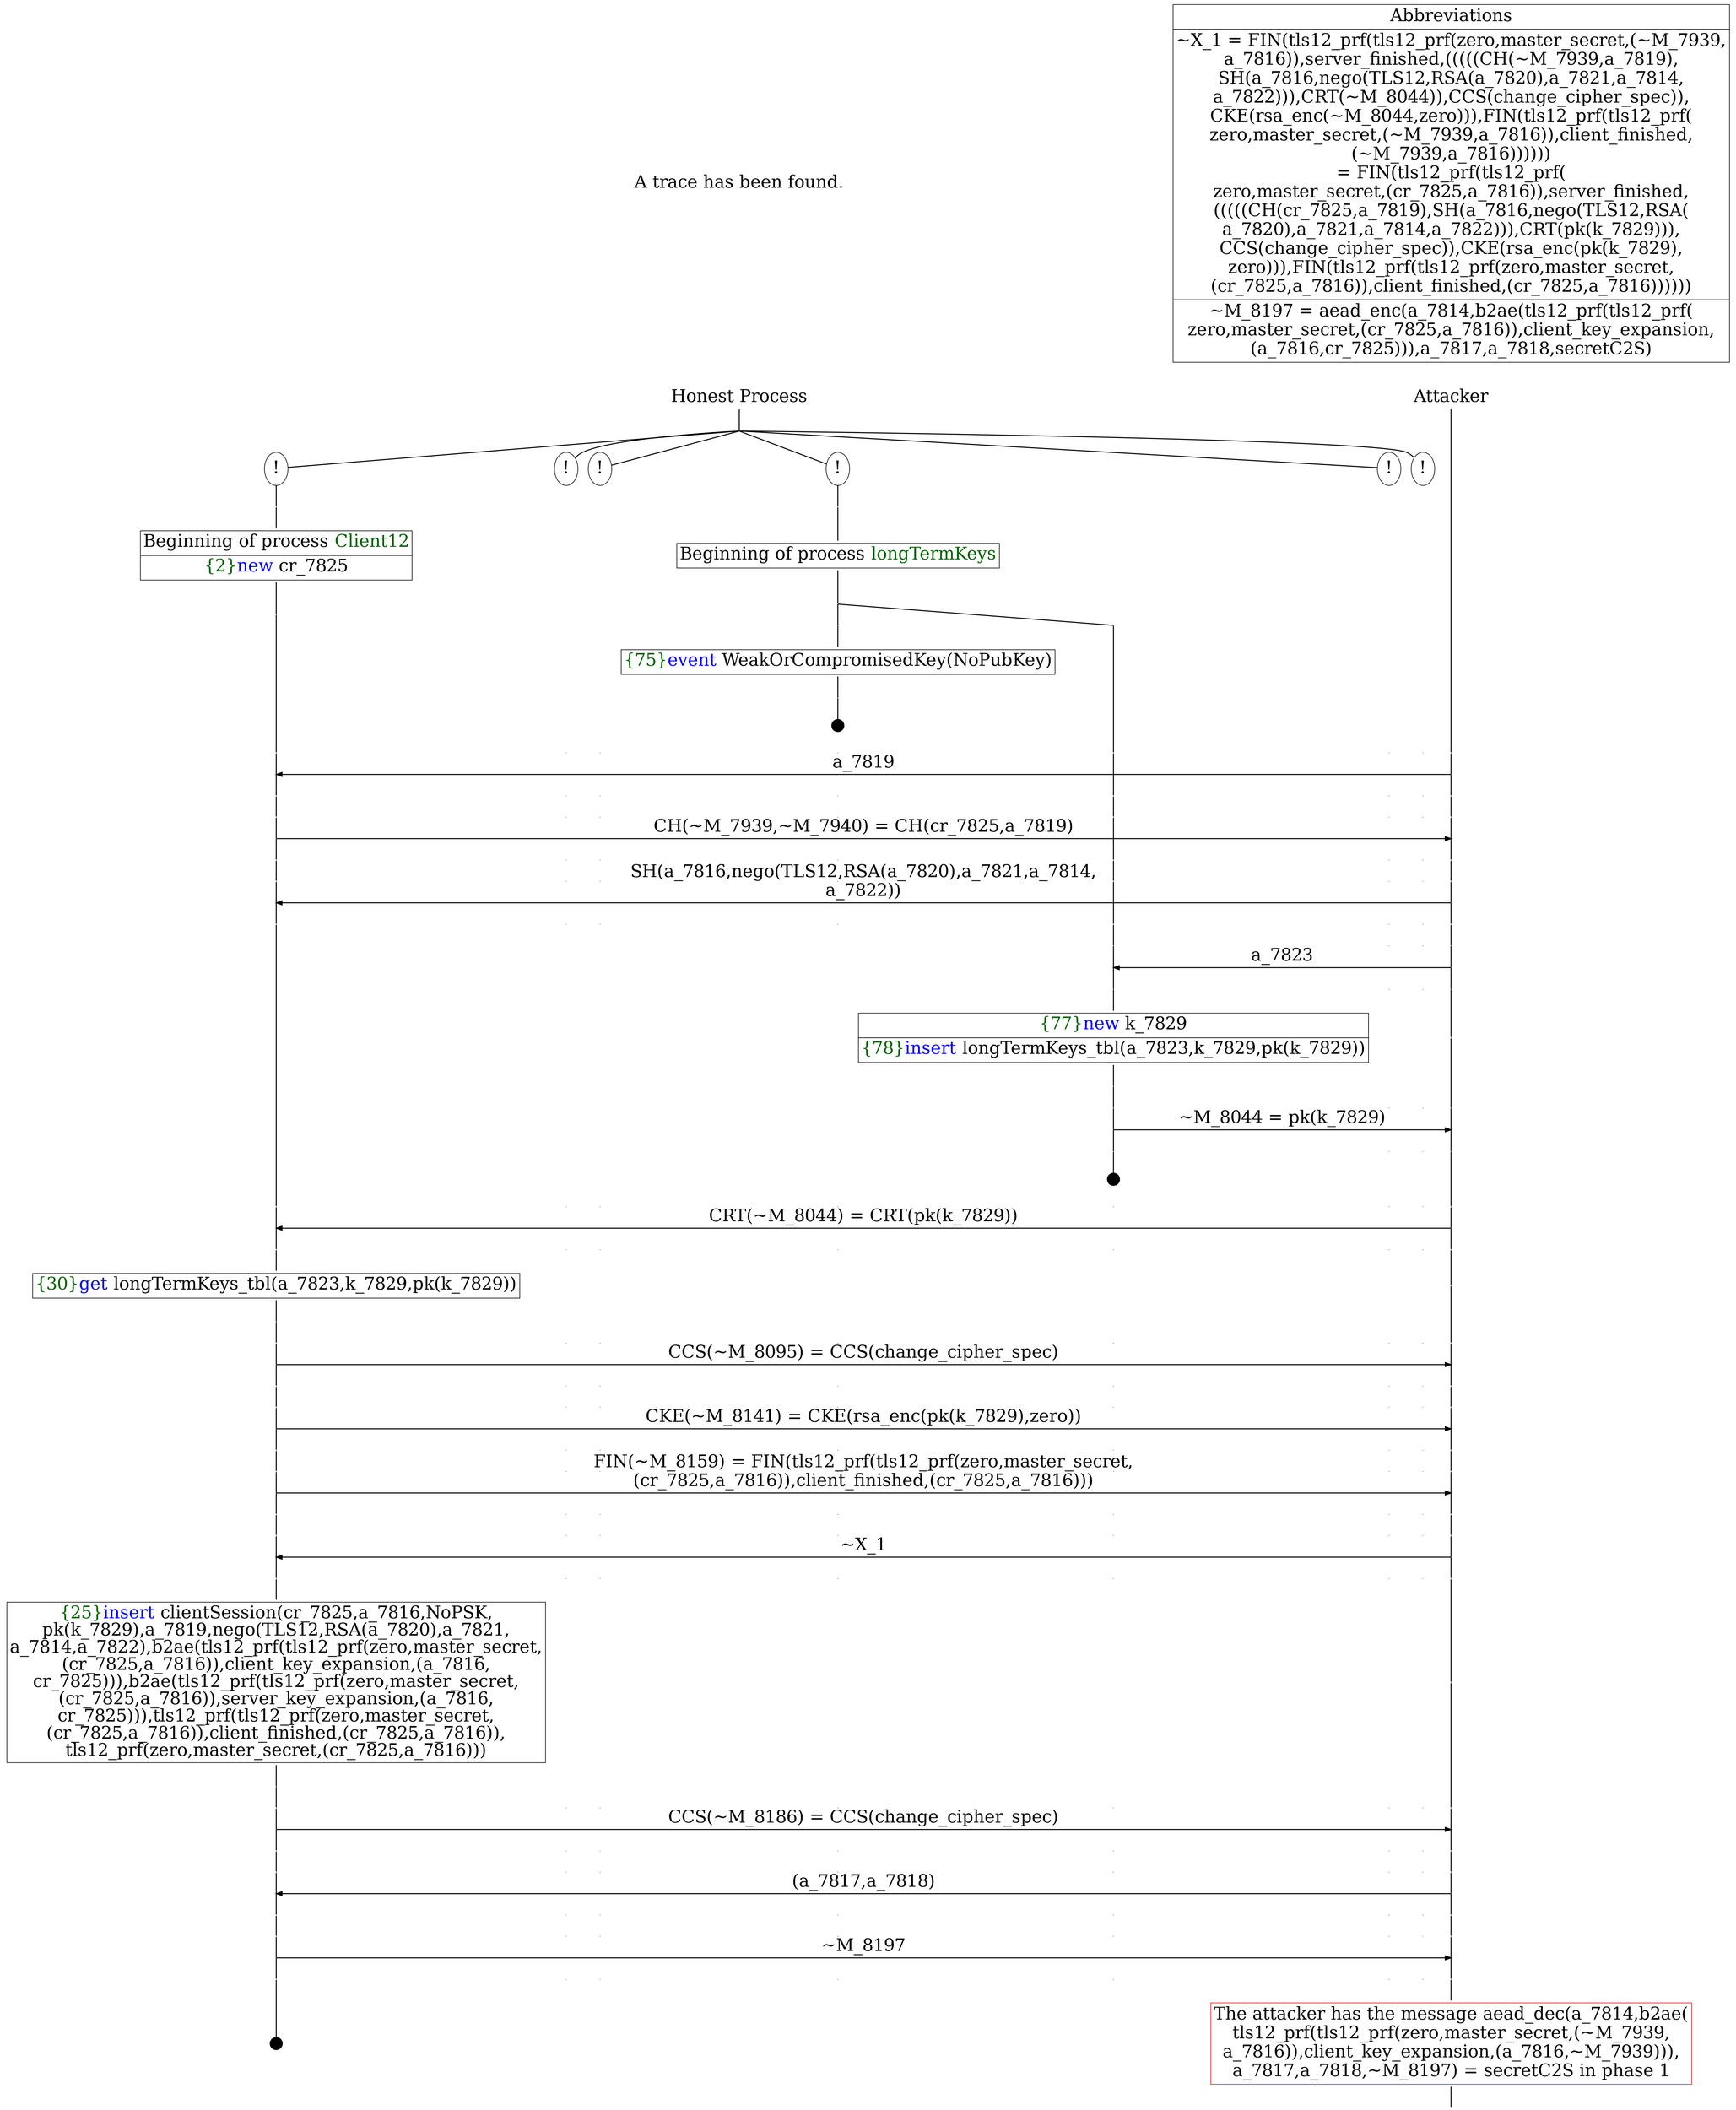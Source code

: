 digraph {
graph [ordering = out]
edge [arrowhead = none, penwidth = 1.6, fontsize = 30]
node [shape = point, width = 0, height = 0, fontsize = 30]
Trace [label = <A trace has been found.<br/>
>, shape = plaintext]
P0__0 [label = "Honest Process", shape = plaintext]
P__0 [label = "Attacker", shape = plaintext]
Trace -> P0__0 [label = "", style = invisible, weight = 100]{rank = same; P0__0 P__0}
P0__0 -> P0__1 [label = <>, weight = 100]
/*RPar */
P0__1 -> P0_5__1 [label = <>]
P0__1 -> P0_4__1 [label = <>]
P0__1 -> P0_3__1 [label = <>]
P0__1 -> P0_2__1 [label = <>]
P0__1 -> P0_1__1 [label = <>]
P0__1 -> P0_0__1 [label = <>]
P0__1 [label = "", fixedsize = false, width = 0, height = 0, shape = none]
{rank = same; P0_0__1 P0_1__1 P0_2__1 P0_3__1 P0_4__1 P0_5__1}
P0_0__1 [label = "!", shape = ellipse]
P0_1__1 [label = "!", shape = ellipse]
P0_2__1 [label = "!", shape = ellipse]
P0_2_0__1 [label = "", fixedsize = false, width = 0, height = 0, shape = none]
P0_2__1 -> P0_2_0__1 [label = <>, weight = 100]
P0_2_0__1 -> P0_2_0__2 [label = <>, weight = 100]
P0_2_0__2 [shape = plaintext, label = <<TABLE BORDER="0" CELLBORDER="1" CELLSPACING="0" CELLPADDING="4"> <TR><TD>Beginning of process <FONT COLOR="darkgreen">longTermKeys</FONT></TD></TR></TABLE>>]
P0_2_0__2 -> P0_2_0__3 [label = <>, weight = 100]
/*RPar */
P0_2_0__3 -> P0_2_0_1__3 [label = <>]
P0_2_0__3 -> P0_2_0_0__3 [label = <>]
P0_2_0__3 [label = "", fixedsize = false, width = 0, height = 0, shape = none]
{rank = same; P0_2_0_0__3 P0_2_0_1__3}
P0_2_0_1__3 -> P0_2_0_1__4 [label = <>, weight = 100]
P0_2_0_1__4 [shape = plaintext, label = <<TABLE BORDER="0" CELLBORDER="1" CELLSPACING="0" CELLPADDING="4"> <TR><TD><FONT COLOR="darkgreen">{75}</FONT><FONT COLOR="blue">event</FONT> WeakOrCompromisedKey(NoPubKey)</TD></TR></TABLE>>]
P0_2_0_1__4 -> P0_2_0_1__5 [label = <>, weight = 100]
P0_2_0_1__6 [label = "", width = 0.3, height = 0.3]
P0_2_0_1__5 -> P0_2_0_1__6 [label = <>, weight = 100]
P0_3__1 [label = "!", shape = ellipse]
P0_4__1 [label = "!", shape = ellipse]
P0_5__1 [label = "!", shape = ellipse]
P0_5_0__1 [label = "", fixedsize = false, width = 0, height = 0, shape = none]
P0_5__1 -> P0_5_0__1 [label = <>, weight = 100]
P0_5_0__1 -> P0_5_0__2 [label = <>, weight = 100]
P0_5_0__2 [shape = plaintext, label = <<TABLE BORDER="0" CELLBORDER="1" CELLSPACING="0" CELLPADDING="4"> <TR><TD>Beginning of process <FONT COLOR="darkgreen">Client12</FONT></TD></TR><TR><TD><FONT COLOR="darkgreen">{2}</FONT><FONT COLOR="blue">new </FONT>cr_7825</TD></TR></TABLE>>]
P0_5_0__2 -> P0_5_0__3 [label = <>, weight = 100]
P0_5_0__3 -> P0_5_0__4 [label = <>, weight = 100]
P0_4__2 [label = "", style = invisible]
P0_4__1 -> P0_4__2 [label = <>, weight = 100, style = invisible]
P0_3__2 [label = "", style = invisible]
P0_3__1 -> P0_3__2 [label = <>, weight = 100, style = invisible]
P0_2_0_1__7 [label = "", style = invisible]
P0_2_0_1__6 -> P0_2_0_1__7 [label = <>, weight = 100, style = invisible]
P0_2_0_0__3 -> P0_2_0_0__4 [label = <>, weight = 100]
P0_1__2 [label = "", style = invisible]
P0_1__1 -> P0_1__2 [label = <>, weight = 100, style = invisible]
P0_0__2 [label = "", style = invisible]
P0_0__1 -> P0_0__2 [label = <>, weight = 100, style = invisible]
P__0 -> P__1 [label = <>, weight = 100]
{rank = same; P__1 P0_0__2 P0_1__2 P0_2_0_0__4 P0_2_0_1__7 P0_3__2 P0_4__2 P0_5_0__4}
P0_5_0__4 -> P0_5_0__5 [label = <>, weight = 100]
P__1 -> P__2 [label = <>, weight = 100]
{rank = same; P__2 P0_5_0__5}
P0_5_0__5 -> P__2 [label = <a_7819>, dir = back, arrowhead = normal]
P0_5_0__5 -> P0_5_0__6 [label = <>, weight = 100]
P0_4__3 [label = "", style = invisible]
P0_4__2 -> P0_4__3 [label = <>, weight = 100, style = invisible]
P0_3__3 [label = "", style = invisible]
P0_3__2 -> P0_3__3 [label = <>, weight = 100, style = invisible]
P0_2_0_1__8 [label = "", style = invisible]
P0_2_0_1__7 -> P0_2_0_1__8 [label = <>, weight = 100, style = invisible]
P0_2_0_0__4 -> P0_2_0_0__5 [label = <>, weight = 100]
P0_1__3 [label = "", style = invisible]
P0_1__2 -> P0_1__3 [label = <>, weight = 100, style = invisible]
P0_0__3 [label = "", style = invisible]
P0_0__2 -> P0_0__3 [label = <>, weight = 100, style = invisible]
P__2 -> P__3 [label = <>, weight = 100]
{rank = same; P__3 P0_0__3 P0_1__3 P0_2_0_0__5 P0_2_0_1__8 P0_3__3 P0_4__3 P0_5_0__6}
P0_5_0__6 -> P0_5_0__7 [label = <>, weight = 100]
P0_4__4 [label = "", style = invisible]
P0_4__3 -> P0_4__4 [label = <>, weight = 100, style = invisible]
P0_3__4 [label = "", style = invisible]
P0_3__3 -> P0_3__4 [label = <>, weight = 100, style = invisible]
P0_2_0_1__9 [label = "", style = invisible]
P0_2_0_1__8 -> P0_2_0_1__9 [label = <>, weight = 100, style = invisible]
P0_2_0_0__5 -> P0_2_0_0__6 [label = <>, weight = 100]
P0_1__4 [label = "", style = invisible]
P0_1__3 -> P0_1__4 [label = <>, weight = 100, style = invisible]
P0_0__4 [label = "", style = invisible]
P0_0__3 -> P0_0__4 [label = <>, weight = 100, style = invisible]
P__3 -> P__4 [label = <>, weight = 100]
{rank = same; P__4 P0_0__4 P0_1__4 P0_2_0_0__6 P0_2_0_1__9 P0_3__4 P0_4__4 P0_5_0__7}
P0_5_0__7 -> P0_5_0__8 [label = <>, weight = 100]
P__4 -> P__5 [label = <>, weight = 100]
{rank = same; P__5 P0_5_0__8}
P0_5_0__8 -> P__5 [label = <CH(~M_7939,~M_7940) = CH(cr_7825,a_7819)>, arrowhead = normal]
P0_5_0__8 -> P0_5_0__9 [label = <>, weight = 100]
P0_4__5 [label = "", style = invisible]
P0_4__4 -> P0_4__5 [label = <>, weight = 100, style = invisible]
P0_3__5 [label = "", style = invisible]
P0_3__4 -> P0_3__5 [label = <>, weight = 100, style = invisible]
P0_2_0_1__10 [label = "", style = invisible]
P0_2_0_1__9 -> P0_2_0_1__10 [label = <>, weight = 100, style = invisible]
P0_2_0_0__6 -> P0_2_0_0__7 [label = <>, weight = 100]
P0_1__5 [label = "", style = invisible]
P0_1__4 -> P0_1__5 [label = <>, weight = 100, style = invisible]
P0_0__5 [label = "", style = invisible]
P0_0__4 -> P0_0__5 [label = <>, weight = 100, style = invisible]
P__5 -> P__6 [label = <>, weight = 100]
{rank = same; P__6 P0_0__5 P0_1__5 P0_2_0_0__7 P0_2_0_1__10 P0_3__5 P0_4__5 P0_5_0__9}
P0_5_0__9 -> P0_5_0__10 [label = <>, weight = 100]
P0_4__6 [label = "", style = invisible]
P0_4__5 -> P0_4__6 [label = <>, weight = 100, style = invisible]
P0_3__6 [label = "", style = invisible]
P0_3__5 -> P0_3__6 [label = <>, weight = 100, style = invisible]
P0_2_0_1__11 [label = "", style = invisible]
P0_2_0_1__10 -> P0_2_0_1__11 [label = <>, weight = 100, style = invisible]
P0_2_0_0__7 -> P0_2_0_0__8 [label = <>, weight = 100]
P0_1__6 [label = "", style = invisible]
P0_1__5 -> P0_1__6 [label = <>, weight = 100, style = invisible]
P0_0__6 [label = "", style = invisible]
P0_0__5 -> P0_0__6 [label = <>, weight = 100, style = invisible]
P__6 -> P__7 [label = <>, weight = 100]
{rank = same; P__7 P0_0__6 P0_1__6 P0_2_0_0__8 P0_2_0_1__11 P0_3__6 P0_4__6 P0_5_0__10}
P0_5_0__10 -> P0_5_0__11 [label = <>, weight = 100]
P__7 -> P__8 [label = <>, weight = 100]
{rank = same; P__8 P0_5_0__11}
P0_5_0__11 -> P__8 [label = <SH(a_7816,nego(TLS12,RSA(a_7820),a_7821,a_7814,<br/>
a_7822))>, dir = back, arrowhead = normal]
P0_5_0__11 -> P0_5_0__12 [label = <>, weight = 100]
P0_4__7 [label = "", style = invisible]
P0_4__6 -> P0_4__7 [label = <>, weight = 100, style = invisible]
P0_3__7 [label = "", style = invisible]
P0_3__6 -> P0_3__7 [label = <>, weight = 100, style = invisible]
P0_2_0_1__12 [label = "", style = invisible]
P0_2_0_1__11 -> P0_2_0_1__12 [label = <>, weight = 100, style = invisible]
P0_2_0_0__8 -> P0_2_0_0__9 [label = <>, weight = 100]
P0_1__7 [label = "", style = invisible]
P0_1__6 -> P0_1__7 [label = <>, weight = 100, style = invisible]
P0_0__7 [label = "", style = invisible]
P0_0__6 -> P0_0__7 [label = <>, weight = 100, style = invisible]
P__8 -> P__9 [label = <>, weight = 100]
{rank = same; P__9 P0_0__7 P0_1__7 P0_2_0_0__9 P0_2_0_1__12 P0_3__7 P0_4__7 P0_5_0__12}
P0_2_0_0__9 -> P0_2_0_0__10 [label = <>, weight = 100]
P0_1__8 [label = "", style = invisible]
P0_1__7 -> P0_1__8 [label = <>, weight = 100, style = invisible]
P0_0__8 [label = "", style = invisible]
P0_0__7 -> P0_0__8 [label = <>, weight = 100, style = invisible]
P__9 -> P__10 [label = <>, weight = 100]
{rank = same; P__10 P0_0__8 P0_1__8 P0_2_0_0__10}
P0_2_0_0__10 -> P0_2_0_0__11 [label = <>, weight = 100]
P__10 -> P__11 [label = <>, weight = 100]
{rank = same; P__11 P0_2_0_0__11}
P0_2_0_0__11 -> P__11 [label = <a_7823>, dir = back, arrowhead = normal]
P0_2_0_0__11 -> P0_2_0_0__12 [label = <>, weight = 100]
P0_1__9 [label = "", style = invisible]
P0_1__8 -> P0_1__9 [label = <>, weight = 100, style = invisible]
P0_0__9 [label = "", style = invisible]
P0_0__8 -> P0_0__9 [label = <>, weight = 100, style = invisible]
P__11 -> P__12 [label = <>, weight = 100]
{rank = same; P__12 P0_0__9 P0_1__9 P0_2_0_0__12}
P0_2_0_0__12 -> P0_2_0_0__13 [label = <>, weight = 100]
P0_2_0_0__13 [shape = plaintext, label = <<TABLE BORDER="0" CELLBORDER="1" CELLSPACING="0" CELLPADDING="4"> <TR><TD><FONT COLOR="darkgreen">{77}</FONT><FONT COLOR="blue">new </FONT>k_7829</TD></TR><TR><TD><FONT COLOR="darkgreen">{78}</FONT><FONT COLOR="blue">insert </FONT>longTermKeys_tbl(a_7823,k_7829,pk(k_7829))<br/>
</TD></TR></TABLE>>]
P0_2_0_0__13 -> P0_2_0_0__14 [label = <>, weight = 100]
P__12 -> P__13 [label = <>, weight = 100]
{rank = same; P__13 P0_2_0_0__13}
P0_2_0_0__14 -> P0_2_0_0__15 [label = <>, weight = 100]
P0_1__10 [label = "", style = invisible]
P0_1__9 -> P0_1__10 [label = <>, weight = 100, style = invisible]
P0_0__10 [label = "", style = invisible]
P0_0__9 -> P0_0__10 [label = <>, weight = 100, style = invisible]
P__13 -> P__14 [label = <>, weight = 100]
{rank = same; P__14 P0_0__10 P0_1__10 P0_2_0_0__15}
P0_2_0_0__15 -> P0_2_0_0__16 [label = <>, weight = 100]
P__14 -> P__15 [label = <>, weight = 100]
{rank = same; P__15 P0_2_0_0__16}
P0_2_0_0__16 -> P__15 [label = <~M_8044 = pk(k_7829)>, arrowhead = normal]
P0_2_0_0__16 -> P0_2_0_0__17 [label = <>, weight = 100]
P0_1__11 [label = "", style = invisible]
P0_1__10 -> P0_1__11 [label = <>, weight = 100, style = invisible]
P0_0__11 [label = "", style = invisible]
P0_0__10 -> P0_0__11 [label = <>, weight = 100, style = invisible]
P__15 -> P__16 [label = <>, weight = 100]
{rank = same; P__16 P0_0__11 P0_1__11 P0_2_0_0__17}
P0_2_0_0__18 [label = "", width = 0.3, height = 0.3]
P0_2_0_0__17 -> P0_2_0_0__18 [label = <>, weight = 100]
P0_5_0__12 -> P0_5_0__13 [label = <>, weight = 100]
P0_4__8 [label = "", style = invisible]
P0_4__7 -> P0_4__8 [label = <>, weight = 100, style = invisible]
P0_3__8 [label = "", style = invisible]
P0_3__7 -> P0_3__8 [label = <>, weight = 100, style = invisible]
P0_2_0_1__13 [label = "", style = invisible]
P0_2_0_1__12 -> P0_2_0_1__13 [label = <>, weight = 100, style = invisible]
P0_2_0_0__19 [label = "", style = invisible]
P0_2_0_0__18 -> P0_2_0_0__19 [label = <>, weight = 100, style = invisible]
P0_1__12 [label = "", style = invisible]
P0_1__11 -> P0_1__12 [label = <>, weight = 100, style = invisible]
P0_0__12 [label = "", style = invisible]
P0_0__11 -> P0_0__12 [label = <>, weight = 100, style = invisible]
P__16 -> P__17 [label = <>, weight = 100]
{rank = same; P__17 P0_0__12 P0_1__12 P0_2_0_0__19 P0_2_0_1__13 P0_3__8 P0_4__8 P0_5_0__13}
P0_5_0__13 -> P0_5_0__14 [label = <>, weight = 100]
P__17 -> P__18 [label = <>, weight = 100]
{rank = same; P__18 P0_5_0__14}
P0_5_0__14 -> P__18 [label = <CRT(~M_8044) = CRT(pk(k_7829))>, dir = back, arrowhead = normal]
P0_5_0__14 -> P0_5_0__15 [label = <>, weight = 100]
P0_4__9 [label = "", style = invisible]
P0_4__8 -> P0_4__9 [label = <>, weight = 100, style = invisible]
P0_3__9 [label = "", style = invisible]
P0_3__8 -> P0_3__9 [label = <>, weight = 100, style = invisible]
P0_2_0_1__14 [label = "", style = invisible]
P0_2_0_1__13 -> P0_2_0_1__14 [label = <>, weight = 100, style = invisible]
P0_2_0_0__20 [label = "", style = invisible]
P0_2_0_0__19 -> P0_2_0_0__20 [label = <>, weight = 100, style = invisible]
P0_1__13 [label = "", style = invisible]
P0_1__12 -> P0_1__13 [label = <>, weight = 100, style = invisible]
P0_0__13 [label = "", style = invisible]
P0_0__12 -> P0_0__13 [label = <>, weight = 100, style = invisible]
P__18 -> P__19 [label = <>, weight = 100]
{rank = same; P__19 P0_0__13 P0_1__13 P0_2_0_0__20 P0_2_0_1__14 P0_3__9 P0_4__9 P0_5_0__15}
P0_5_0__15 -> P0_5_0__16 [label = <>, weight = 100]
P0_5_0__16 [shape = plaintext, label = <<TABLE BORDER="0" CELLBORDER="1" CELLSPACING="0" CELLPADDING="4"> <TR><TD><FONT COLOR="darkgreen">{30}</FONT><FONT COLOR="blue">get </FONT>longTermKeys_tbl(a_7823,k_7829,pk(k_7829))<br/>
</TD></TR></TABLE>>]
P0_5_0__16 -> P0_5_0__17 [label = <>, weight = 100]
P__19 -> P__20 [label = <>, weight = 100]
{rank = same; P__20 P0_5_0__16}
P0_5_0__17 -> P0_5_0__18 [label = <>, weight = 100]
P0_4__10 [label = "", style = invisible]
P0_4__9 -> P0_4__10 [label = <>, weight = 100, style = invisible]
P0_3__10 [label = "", style = invisible]
P0_3__9 -> P0_3__10 [label = <>, weight = 100, style = invisible]
P0_2_0_1__15 [label = "", style = invisible]
P0_2_0_1__14 -> P0_2_0_1__15 [label = <>, weight = 100, style = invisible]
P0_2_0_0__21 [label = "", style = invisible]
P0_2_0_0__20 -> P0_2_0_0__21 [label = <>, weight = 100, style = invisible]
P0_1__14 [label = "", style = invisible]
P0_1__13 -> P0_1__14 [label = <>, weight = 100, style = invisible]
P0_0__14 [label = "", style = invisible]
P0_0__13 -> P0_0__14 [label = <>, weight = 100, style = invisible]
P__20 -> P__21 [label = <>, weight = 100]
{rank = same; P__21 P0_0__14 P0_1__14 P0_2_0_0__21 P0_2_0_1__15 P0_3__10 P0_4__10 P0_5_0__18}
P0_5_0__18 -> P0_5_0__19 [label = <>, weight = 100]
P__21 -> P__22 [label = <>, weight = 100]
{rank = same; P__22 P0_5_0__19}
P0_5_0__19 -> P__22 [label = <CCS(~M_8095) = CCS(change_cipher_spec)>, arrowhead = normal]
P0_5_0__19 -> P0_5_0__20 [label = <>, weight = 100]
P0_4__11 [label = "", style = invisible]
P0_4__10 -> P0_4__11 [label = <>, weight = 100, style = invisible]
P0_3__11 [label = "", style = invisible]
P0_3__10 -> P0_3__11 [label = <>, weight = 100, style = invisible]
P0_2_0_1__16 [label = "", style = invisible]
P0_2_0_1__15 -> P0_2_0_1__16 [label = <>, weight = 100, style = invisible]
P0_2_0_0__22 [label = "", style = invisible]
P0_2_0_0__21 -> P0_2_0_0__22 [label = <>, weight = 100, style = invisible]
P0_1__15 [label = "", style = invisible]
P0_1__14 -> P0_1__15 [label = <>, weight = 100, style = invisible]
P0_0__15 [label = "", style = invisible]
P0_0__14 -> P0_0__15 [label = <>, weight = 100, style = invisible]
P__22 -> P__23 [label = <>, weight = 100]
{rank = same; P__23 P0_0__15 P0_1__15 P0_2_0_0__22 P0_2_0_1__16 P0_3__11 P0_4__11 P0_5_0__20}
P0_5_0__20 -> P0_5_0__21 [label = <>, weight = 100]
P0_4__12 [label = "", style = invisible]
P0_4__11 -> P0_4__12 [label = <>, weight = 100, style = invisible]
P0_3__12 [label = "", style = invisible]
P0_3__11 -> P0_3__12 [label = <>, weight = 100, style = invisible]
P0_2_0_1__17 [label = "", style = invisible]
P0_2_0_1__16 -> P0_2_0_1__17 [label = <>, weight = 100, style = invisible]
P0_2_0_0__23 [label = "", style = invisible]
P0_2_0_0__22 -> P0_2_0_0__23 [label = <>, weight = 100, style = invisible]
P0_1__16 [label = "", style = invisible]
P0_1__15 -> P0_1__16 [label = <>, weight = 100, style = invisible]
P0_0__16 [label = "", style = invisible]
P0_0__15 -> P0_0__16 [label = <>, weight = 100, style = invisible]
P__23 -> P__24 [label = <>, weight = 100]
{rank = same; P__24 P0_0__16 P0_1__16 P0_2_0_0__23 P0_2_0_1__17 P0_3__12 P0_4__12 P0_5_0__21}
P0_5_0__21 -> P0_5_0__22 [label = <>, weight = 100]
P__24 -> P__25 [label = <>, weight = 100]
{rank = same; P__25 P0_5_0__22}
P0_5_0__22 -> P__25 [label = <CKE(~M_8141) = CKE(rsa_enc(pk(k_7829),zero))>, arrowhead = normal]
P0_5_0__22 -> P0_5_0__23 [label = <>, weight = 100]
P0_4__13 [label = "", style = invisible]
P0_4__12 -> P0_4__13 [label = <>, weight = 100, style = invisible]
P0_3__13 [label = "", style = invisible]
P0_3__12 -> P0_3__13 [label = <>, weight = 100, style = invisible]
P0_2_0_1__18 [label = "", style = invisible]
P0_2_0_1__17 -> P0_2_0_1__18 [label = <>, weight = 100, style = invisible]
P0_2_0_0__24 [label = "", style = invisible]
P0_2_0_0__23 -> P0_2_0_0__24 [label = <>, weight = 100, style = invisible]
P0_1__17 [label = "", style = invisible]
P0_1__16 -> P0_1__17 [label = <>, weight = 100, style = invisible]
P0_0__17 [label = "", style = invisible]
P0_0__16 -> P0_0__17 [label = <>, weight = 100, style = invisible]
P__25 -> P__26 [label = <>, weight = 100]
{rank = same; P__26 P0_0__17 P0_1__17 P0_2_0_0__24 P0_2_0_1__18 P0_3__13 P0_4__13 P0_5_0__23}
P0_5_0__23 -> P0_5_0__24 [label = <>, weight = 100]
P0_4__14 [label = "", style = invisible]
P0_4__13 -> P0_4__14 [label = <>, weight = 100, style = invisible]
P0_3__14 [label = "", style = invisible]
P0_3__13 -> P0_3__14 [label = <>, weight = 100, style = invisible]
P0_2_0_1__19 [label = "", style = invisible]
P0_2_0_1__18 -> P0_2_0_1__19 [label = <>, weight = 100, style = invisible]
P0_2_0_0__25 [label = "", style = invisible]
P0_2_0_0__24 -> P0_2_0_0__25 [label = <>, weight = 100, style = invisible]
P0_1__18 [label = "", style = invisible]
P0_1__17 -> P0_1__18 [label = <>, weight = 100, style = invisible]
P0_0__18 [label = "", style = invisible]
P0_0__17 -> P0_0__18 [label = <>, weight = 100, style = invisible]
P__26 -> P__27 [label = <>, weight = 100]
{rank = same; P__27 P0_0__18 P0_1__18 P0_2_0_0__25 P0_2_0_1__19 P0_3__14 P0_4__14 P0_5_0__24}
P0_5_0__24 -> P0_5_0__25 [label = <>, weight = 100]
P__27 -> P__28 [label = <>, weight = 100]
{rank = same; P__28 P0_5_0__25}
P0_5_0__25 -> P__28 [label = <FIN(~M_8159) = FIN(tls12_prf(tls12_prf(zero,master_secret,<br/>
(cr_7825,a_7816)),client_finished,(cr_7825,a_7816)))>, arrowhead = normal]
P0_5_0__25 -> P0_5_0__26 [label = <>, weight = 100]
P0_4__15 [label = "", style = invisible]
P0_4__14 -> P0_4__15 [label = <>, weight = 100, style = invisible]
P0_3__15 [label = "", style = invisible]
P0_3__14 -> P0_3__15 [label = <>, weight = 100, style = invisible]
P0_2_0_1__20 [label = "", style = invisible]
P0_2_0_1__19 -> P0_2_0_1__20 [label = <>, weight = 100, style = invisible]
P0_2_0_0__26 [label = "", style = invisible]
P0_2_0_0__25 -> P0_2_0_0__26 [label = <>, weight = 100, style = invisible]
P0_1__19 [label = "", style = invisible]
P0_1__18 -> P0_1__19 [label = <>, weight = 100, style = invisible]
P0_0__19 [label = "", style = invisible]
P0_0__18 -> P0_0__19 [label = <>, weight = 100, style = invisible]
P__28 -> P__29 [label = <>, weight = 100]
{rank = same; P__29 P0_0__19 P0_1__19 P0_2_0_0__26 P0_2_0_1__20 P0_3__15 P0_4__15 P0_5_0__26}
P0_5_0__26 -> P0_5_0__27 [label = <>, weight = 100]
P0_4__16 [label = "", style = invisible]
P0_4__15 -> P0_4__16 [label = <>, weight = 100, style = invisible]
P0_3__16 [label = "", style = invisible]
P0_3__15 -> P0_3__16 [label = <>, weight = 100, style = invisible]
P0_2_0_1__21 [label = "", style = invisible]
P0_2_0_1__20 -> P0_2_0_1__21 [label = <>, weight = 100, style = invisible]
P0_2_0_0__27 [label = "", style = invisible]
P0_2_0_0__26 -> P0_2_0_0__27 [label = <>, weight = 100, style = invisible]
P0_1__20 [label = "", style = invisible]
P0_1__19 -> P0_1__20 [label = <>, weight = 100, style = invisible]
P0_0__20 [label = "", style = invisible]
P0_0__19 -> P0_0__20 [label = <>, weight = 100, style = invisible]
P__29 -> P__30 [label = <>, weight = 100]
{rank = same; P__30 P0_0__20 P0_1__20 P0_2_0_0__27 P0_2_0_1__21 P0_3__16 P0_4__16 P0_5_0__27}
P0_5_0__27 -> P0_5_0__28 [label = <>, weight = 100]
P__30 -> P__31 [label = <>, weight = 100]
{rank = same; P__31 P0_5_0__28}
P0_5_0__28 -> P__31 [label = <~X_1>, dir = back, arrowhead = normal]
P0_5_0__28 -> P0_5_0__29 [label = <>, weight = 100]
P0_4__17 [label = "", style = invisible]
P0_4__16 -> P0_4__17 [label = <>, weight = 100, style = invisible]
P0_3__17 [label = "", style = invisible]
P0_3__16 -> P0_3__17 [label = <>, weight = 100, style = invisible]
P0_2_0_1__22 [label = "", style = invisible]
P0_2_0_1__21 -> P0_2_0_1__22 [label = <>, weight = 100, style = invisible]
P0_2_0_0__28 [label = "", style = invisible]
P0_2_0_0__27 -> P0_2_0_0__28 [label = <>, weight = 100, style = invisible]
P0_1__21 [label = "", style = invisible]
P0_1__20 -> P0_1__21 [label = <>, weight = 100, style = invisible]
P0_0__21 [label = "", style = invisible]
P0_0__20 -> P0_0__21 [label = <>, weight = 100, style = invisible]
P__31 -> P__32 [label = <>, weight = 100]
{rank = same; P__32 P0_0__21 P0_1__21 P0_2_0_0__28 P0_2_0_1__22 P0_3__17 P0_4__17 P0_5_0__29}
P0_5_0__29 -> P0_5_0__30 [label = <>, weight = 100]
P0_5_0__30 [shape = plaintext, label = <<TABLE BORDER="0" CELLBORDER="1" CELLSPACING="0" CELLPADDING="4"> <TR><TD><FONT COLOR="darkgreen">{25}</FONT><FONT COLOR="blue">insert </FONT>clientSession(cr_7825,a_7816,NoPSK,<br/>
pk(k_7829),a_7819,nego(TLS12,RSA(a_7820),a_7821,<br/>
a_7814,a_7822),b2ae(tls12_prf(tls12_prf(zero,master_secret,<br/>
(cr_7825,a_7816)),client_key_expansion,(a_7816,<br/>
cr_7825))),b2ae(tls12_prf(tls12_prf(zero,master_secret,<br/>
(cr_7825,a_7816)),server_key_expansion,(a_7816,<br/>
cr_7825))),tls12_prf(tls12_prf(zero,master_secret,<br/>
(cr_7825,a_7816)),client_finished,(cr_7825,a_7816)),<br/>
tls12_prf(zero,master_secret,(cr_7825,a_7816)))<br/>
</TD></TR></TABLE>>]
P0_5_0__30 -> P0_5_0__31 [label = <>, weight = 100]
P__32 -> P__33 [label = <>, weight = 100]
{rank = same; P__33 P0_5_0__30}
P0_5_0__31 -> P0_5_0__32 [label = <>, weight = 100]
P0_4__18 [label = "", style = invisible]
P0_4__17 -> P0_4__18 [label = <>, weight = 100, style = invisible]
P0_3__18 [label = "", style = invisible]
P0_3__17 -> P0_3__18 [label = <>, weight = 100, style = invisible]
P0_2_0_1__23 [label = "", style = invisible]
P0_2_0_1__22 -> P0_2_0_1__23 [label = <>, weight = 100, style = invisible]
P0_2_0_0__29 [label = "", style = invisible]
P0_2_0_0__28 -> P0_2_0_0__29 [label = <>, weight = 100, style = invisible]
P0_1__22 [label = "", style = invisible]
P0_1__21 -> P0_1__22 [label = <>, weight = 100, style = invisible]
P0_0__22 [label = "", style = invisible]
P0_0__21 -> P0_0__22 [label = <>, weight = 100, style = invisible]
P__33 -> P__34 [label = <>, weight = 100]
{rank = same; P__34 P0_0__22 P0_1__22 P0_2_0_0__29 P0_2_0_1__23 P0_3__18 P0_4__18 P0_5_0__32}
P0_5_0__32 -> P0_5_0__33 [label = <>, weight = 100]
P__34 -> P__35 [label = <>, weight = 100]
{rank = same; P__35 P0_5_0__33}
P0_5_0__33 -> P__35 [label = <CCS(~M_8186) = CCS(change_cipher_spec)>, arrowhead = normal]
P0_5_0__33 -> P0_5_0__34 [label = <>, weight = 100]
P0_4__19 [label = "", style = invisible]
P0_4__18 -> P0_4__19 [label = <>, weight = 100, style = invisible]
P0_3__19 [label = "", style = invisible]
P0_3__18 -> P0_3__19 [label = <>, weight = 100, style = invisible]
P0_2_0_1__24 [label = "", style = invisible]
P0_2_0_1__23 -> P0_2_0_1__24 [label = <>, weight = 100, style = invisible]
P0_2_0_0__30 [label = "", style = invisible]
P0_2_0_0__29 -> P0_2_0_0__30 [label = <>, weight = 100, style = invisible]
P0_1__23 [label = "", style = invisible]
P0_1__22 -> P0_1__23 [label = <>, weight = 100, style = invisible]
P0_0__23 [label = "", style = invisible]
P0_0__22 -> P0_0__23 [label = <>, weight = 100, style = invisible]
P__35 -> P__36 [label = <>, weight = 100]
{rank = same; P__36 P0_0__23 P0_1__23 P0_2_0_0__30 P0_2_0_1__24 P0_3__19 P0_4__19 P0_5_0__34}
P0_5_0__34 -> P0_5_0__35 [label = <>, weight = 100]
P0_4__20 [label = "", style = invisible]
P0_4__19 -> P0_4__20 [label = <>, weight = 100, style = invisible]
P0_3__20 [label = "", style = invisible]
P0_3__19 -> P0_3__20 [label = <>, weight = 100, style = invisible]
P0_2_0_1__25 [label = "", style = invisible]
P0_2_0_1__24 -> P0_2_0_1__25 [label = <>, weight = 100, style = invisible]
P0_2_0_0__31 [label = "", style = invisible]
P0_2_0_0__30 -> P0_2_0_0__31 [label = <>, weight = 100, style = invisible]
P0_1__24 [label = "", style = invisible]
P0_1__23 -> P0_1__24 [label = <>, weight = 100, style = invisible]
P0_0__24 [label = "", style = invisible]
P0_0__23 -> P0_0__24 [label = <>, weight = 100, style = invisible]
P__36 -> P__37 [label = <>, weight = 100]
{rank = same; P__37 P0_0__24 P0_1__24 P0_2_0_0__31 P0_2_0_1__25 P0_3__20 P0_4__20 P0_5_0__35}
P0_5_0__35 -> P0_5_0__36 [label = <>, weight = 100]
P__37 -> P__38 [label = <>, weight = 100]
{rank = same; P__38 P0_5_0__36}
P0_5_0__36 -> P__38 [label = <(a_7817,a_7818)>, dir = back, arrowhead = normal]
P0_5_0__36 -> P0_5_0__37 [label = <>, weight = 100]
P0_4__21 [label = "", style = invisible]
P0_4__20 -> P0_4__21 [label = <>, weight = 100, style = invisible]
P0_3__21 [label = "", style = invisible]
P0_3__20 -> P0_3__21 [label = <>, weight = 100, style = invisible]
P0_2_0_1__26 [label = "", style = invisible]
P0_2_0_1__25 -> P0_2_0_1__26 [label = <>, weight = 100, style = invisible]
P0_2_0_0__32 [label = "", style = invisible]
P0_2_0_0__31 -> P0_2_0_0__32 [label = <>, weight = 100, style = invisible]
P0_1__25 [label = "", style = invisible]
P0_1__24 -> P0_1__25 [label = <>, weight = 100, style = invisible]
P0_0__25 [label = "", style = invisible]
P0_0__24 -> P0_0__25 [label = <>, weight = 100, style = invisible]
P__38 -> P__39 [label = <>, weight = 100]
{rank = same; P__39 P0_0__25 P0_1__25 P0_2_0_0__32 P0_2_0_1__26 P0_3__21 P0_4__21 P0_5_0__37}
P0_5_0__37 -> P0_5_0__38 [label = <>, weight = 100]
P0_4__22 [label = "", style = invisible]
P0_4__21 -> P0_4__22 [label = <>, weight = 100, style = invisible]
P0_3__22 [label = "", style = invisible]
P0_3__21 -> P0_3__22 [label = <>, weight = 100, style = invisible]
P0_2_0_1__27 [label = "", style = invisible]
P0_2_0_1__26 -> P0_2_0_1__27 [label = <>, weight = 100, style = invisible]
P0_2_0_0__33 [label = "", style = invisible]
P0_2_0_0__32 -> P0_2_0_0__33 [label = <>, weight = 100, style = invisible]
P0_1__26 [label = "", style = invisible]
P0_1__25 -> P0_1__26 [label = <>, weight = 100, style = invisible]
P0_0__26 [label = "", style = invisible]
P0_0__25 -> P0_0__26 [label = <>, weight = 100, style = invisible]
P__39 -> P__40 [label = <>, weight = 100]
{rank = same; P__40 P0_0__26 P0_1__26 P0_2_0_0__33 P0_2_0_1__27 P0_3__22 P0_4__22 P0_5_0__38}
P0_5_0__38 -> P0_5_0__39 [label = <>, weight = 100]
P__40 -> P__41 [label = <>, weight = 100]
{rank = same; P__41 P0_5_0__39}
P0_5_0__39 -> P__41 [label = <~M_8197>, arrowhead = normal]
P0_5_0__39 -> P0_5_0__40 [label = <>, weight = 100]
P0_4__23 [label = "", style = invisible]
P0_4__22 -> P0_4__23 [label = <>, weight = 100, style = invisible]
P0_3__23 [label = "", style = invisible]
P0_3__22 -> P0_3__23 [label = <>, weight = 100, style = invisible]
P0_2_0_1__28 [label = "", style = invisible]
P0_2_0_1__27 -> P0_2_0_1__28 [label = <>, weight = 100, style = invisible]
P0_2_0_0__34 [label = "", style = invisible]
P0_2_0_0__33 -> P0_2_0_0__34 [label = <>, weight = 100, style = invisible]
P0_1__27 [label = "", style = invisible]
P0_1__26 -> P0_1__27 [label = <>, weight = 100, style = invisible]
P0_0__27 [label = "", style = invisible]
P0_0__26 -> P0_0__27 [label = <>, weight = 100, style = invisible]
P__41 -> P__42 [label = <>, weight = 100]
{rank = same; P__42 P0_0__27 P0_1__27 P0_2_0_0__34 P0_2_0_1__28 P0_3__23 P0_4__23 P0_5_0__40}
P0_5_0__41 [label = "", width = 0.3, height = 0.3]
P0_5_0__40 -> P0_5_0__41 [label = <>, weight = 100]
P__42 -> P__43 [label = <>, weight = 100]
P__43 [color = red, shape = plaintext, label = <<TABLE BORDER="0" CELLBORDER="1" CELLSPACING="0" CELLPADDING="4"> <TR><TD>The attacker has the message aead_dec(a_7814,b2ae(<br/>
tls12_prf(tls12_prf(zero,master_secret,(~M_7939,<br/>
a_7816)),client_key_expansion,(a_7816,~M_7939))),<br/>
a_7817,a_7818,~M_8197) = secretC2S in phase 1</TD></TR></TABLE>>]
P__43 -> P__44 [label = <>, weight = 100]
Abbrev [shape = plaintext, label = <<TABLE BORDER="0" CELLBORDER="1" CELLSPACING="0" CELLPADDING="4"><TR> <TD> Abbreviations </TD></TR><TR><TD>~X_1 = FIN(tls12_prf(tls12_prf(zero,master_secret,(~M_7939,<br/>
a_7816)),server_finished,(((((CH(~M_7939,a_7819),<br/>
SH(a_7816,nego(TLS12,RSA(a_7820),a_7821,a_7814,<br/>
a_7822))),CRT(~M_8044)),CCS(change_cipher_spec)),<br/>
CKE(rsa_enc(~M_8044,zero))),FIN(tls12_prf(tls12_prf(<br/>
zero,master_secret,(~M_7939,a_7816)),client_finished,<br/>
(~M_7939,a_7816))))))<br/>
= FIN(tls12_prf(tls12_prf(<br/>
zero,master_secret,(cr_7825,a_7816)),server_finished,<br/>
(((((CH(cr_7825,a_7819),SH(a_7816,nego(TLS12,RSA(<br/>
a_7820),a_7821,a_7814,a_7822))),CRT(pk(k_7829))),<br/>
CCS(change_cipher_spec)),CKE(rsa_enc(pk(k_7829),<br/>
zero))),FIN(tls12_prf(tls12_prf(zero,master_secret,<br/>
(cr_7825,a_7816)),client_finished,(cr_7825,a_7816))))))</TD></TR><TR><TD>~M_8197 = aead_enc(a_7814,b2ae(tls12_prf(tls12_prf(<br/>
zero,master_secret,(cr_7825,a_7816)),client_key_expansion,<br/>
(a_7816,cr_7825))),a_7817,a_7818,secretC2S)</TD></TR></TABLE>>]Abbrev -> P__0 [style = invisible, weight =100]}
